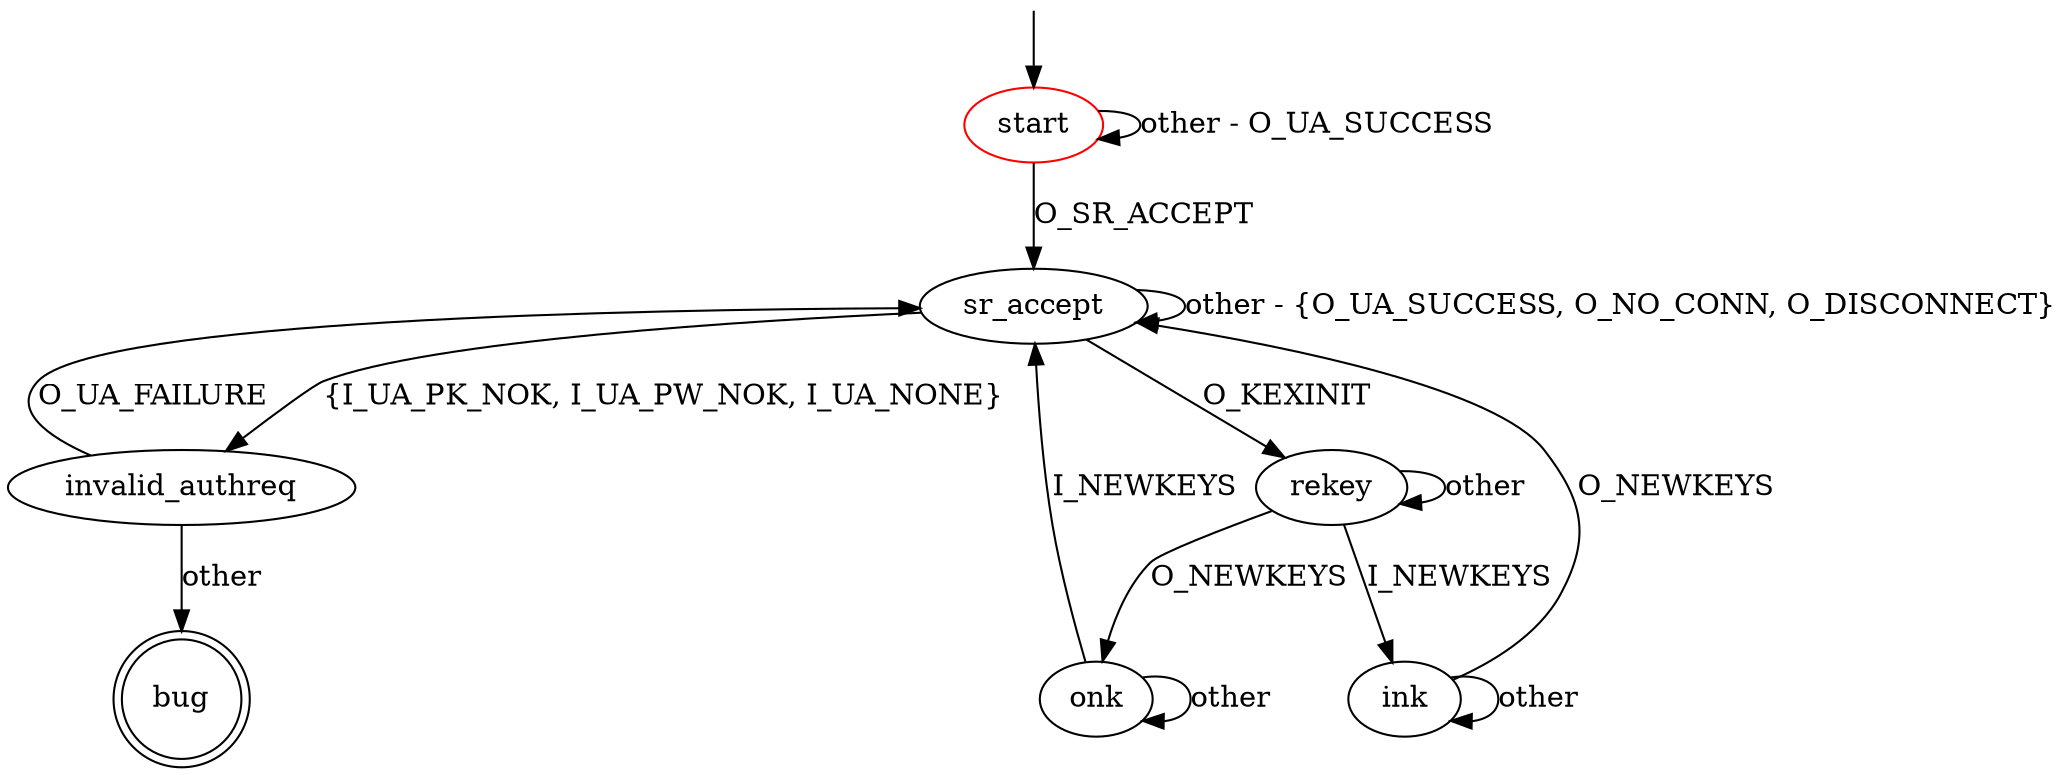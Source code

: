 digraph G {
label=""
start [color="red"]
bug [shape="doublecircle"]

start -> sr_accept [label="O_SR_ACCEPT"]
start -> start [label="other - O_UA_SUCCESS"]
sr_accept -> invalid_authreq [label="{I_UA_PK_NOK, I_UA_PW_NOK, I_UA_NONE}"]
sr_accept -> sr_accept [label="other - {O_UA_SUCCESS, O_NO_CONN, O_DISCONNECT}"]
sr_accept -> rekey [label="O_KEXINIT"]
invalid_authreq -> sr_accept [label="O_UA_FAILURE"]
invalid_authreq -> bug [label="other"]

rekey -> ink [label="I_NEWKEYS"]
rekey -> onk [label="O_NEWKEYS"]
rekey -> rekey [label="other"]
ink -> sr_accept [label="O_NEWKEYS"]
ink -> ink [label="other"]
onk -> sr_accept [label="I_NEWKEYS"]
onk -> onk [label="other"]

__start0 [label="" shape="none" width="0" height="0"];
__start0 -> start;
}
